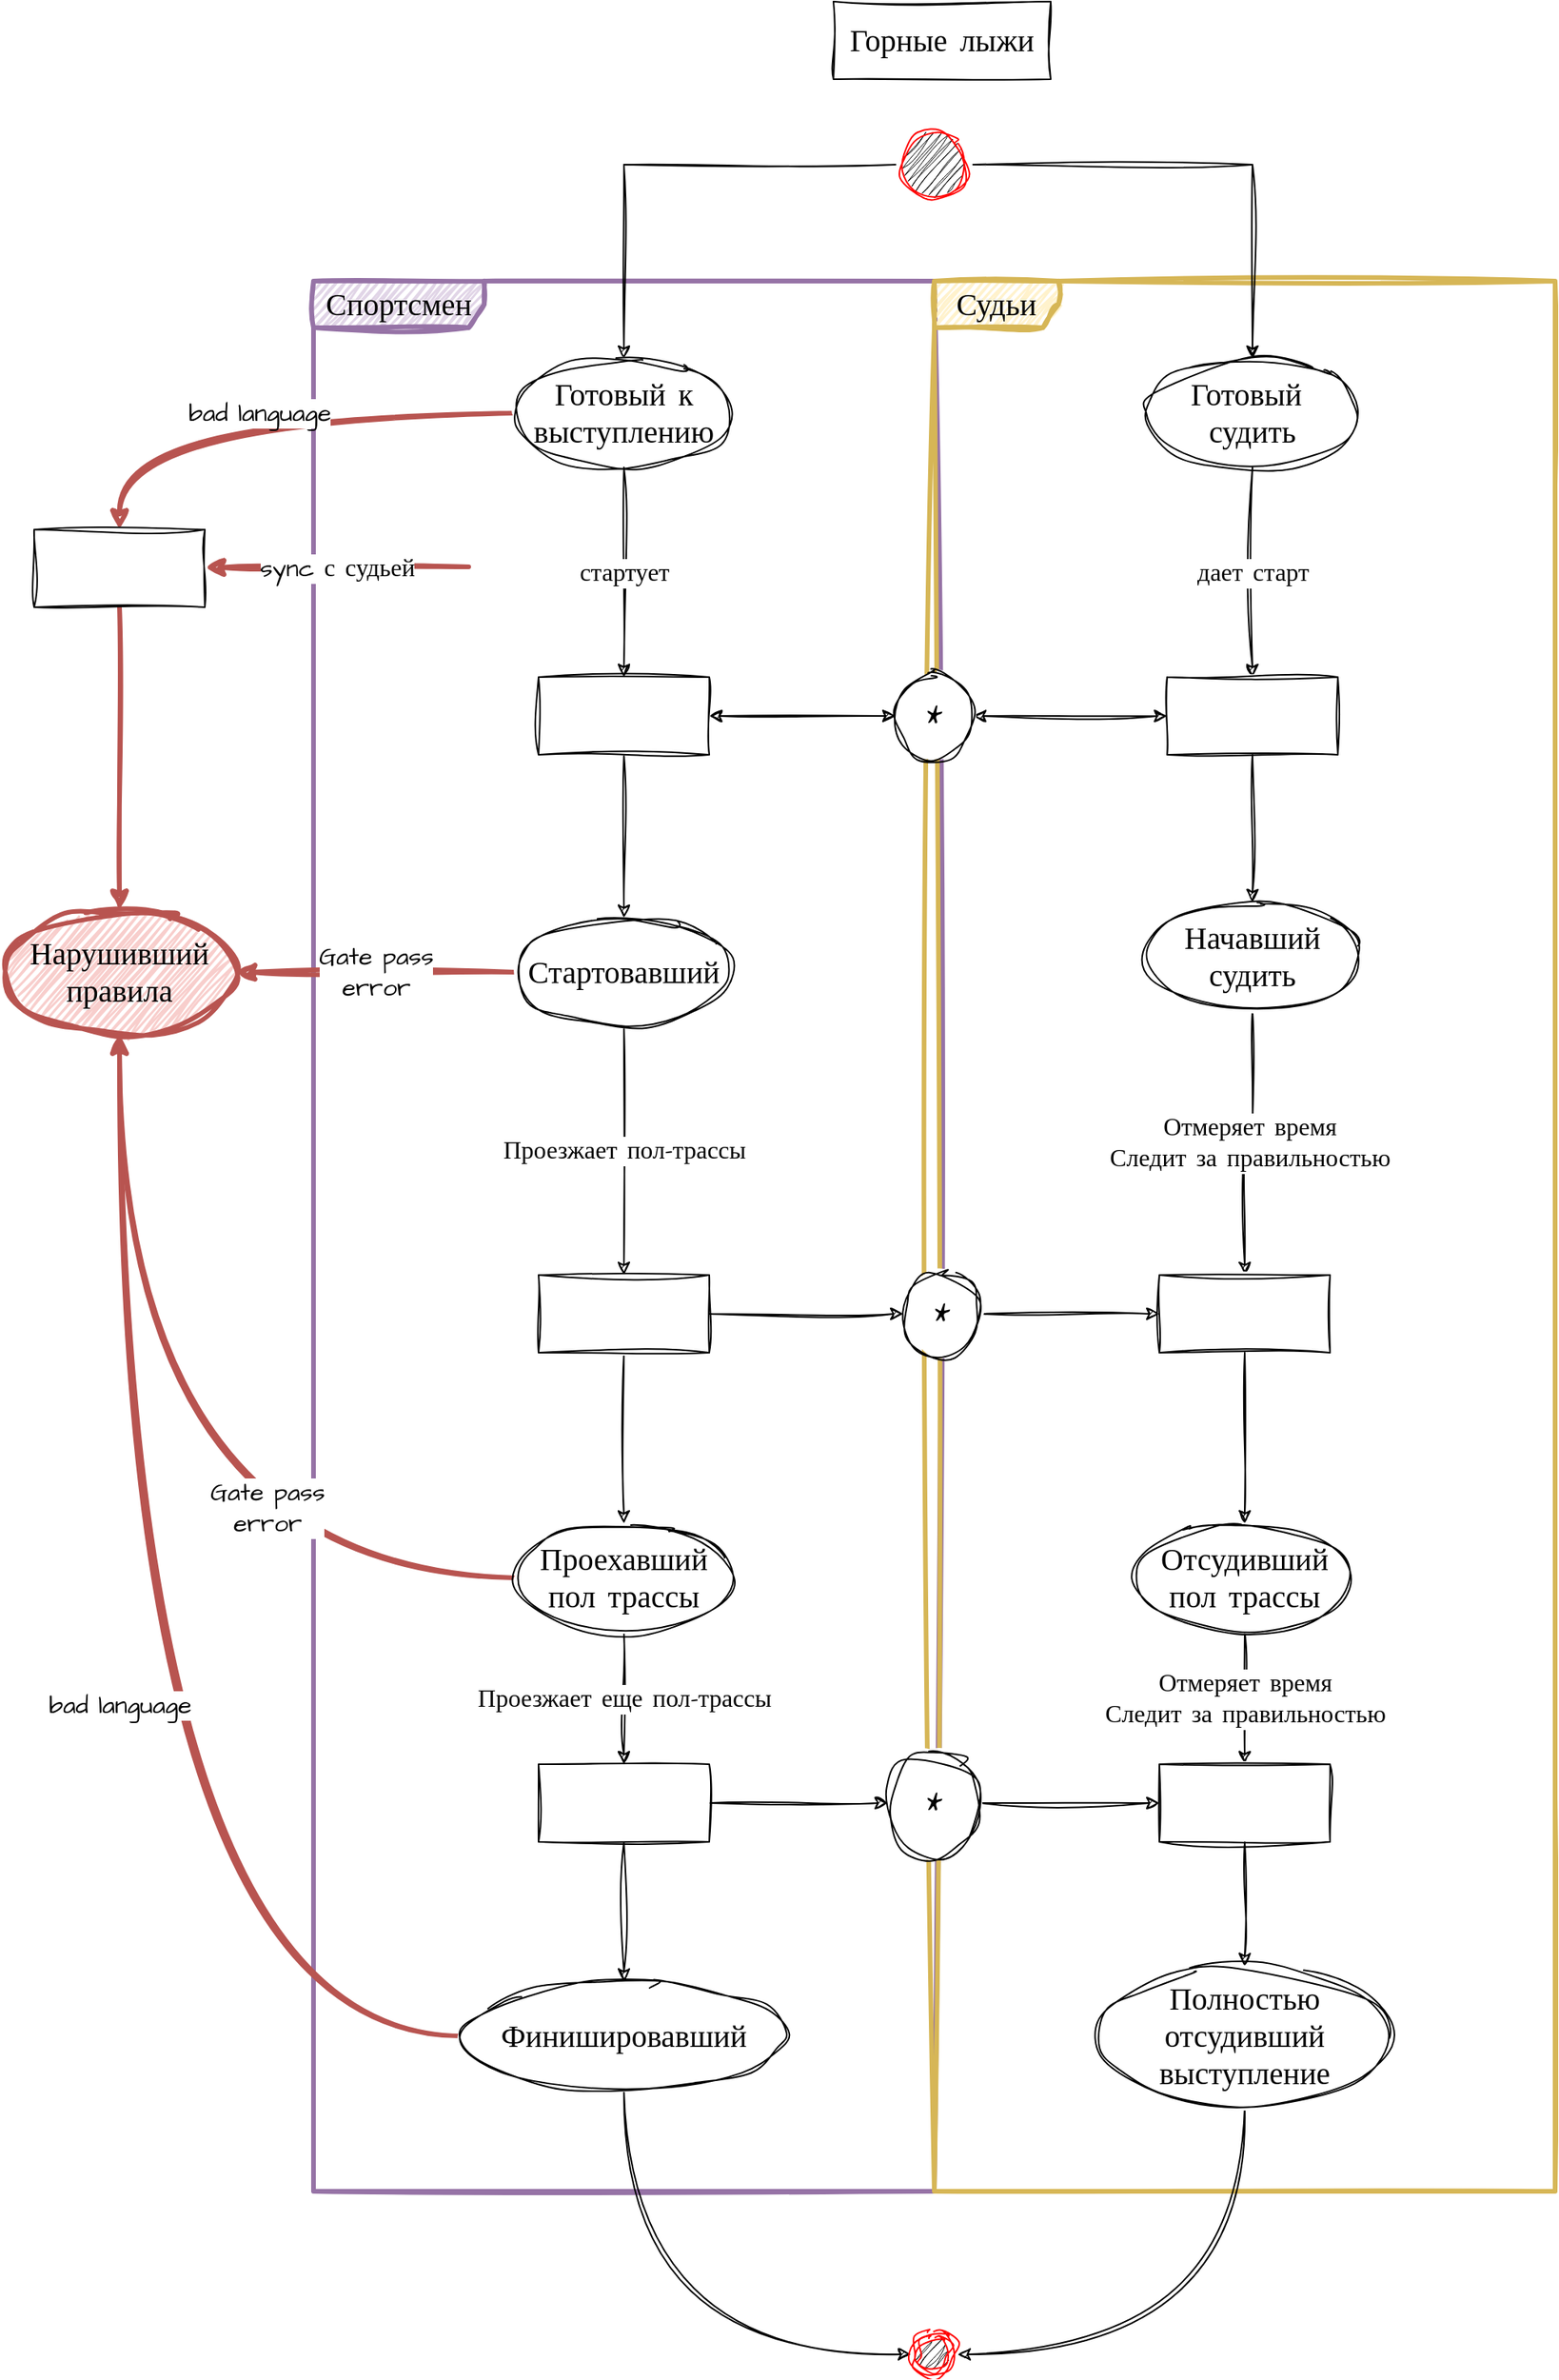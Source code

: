 <mxfile version="21.6.9" type="device">
  <diagram name="Страница — 1" id="s0P83hu7fgKQWp1gKQGr">
    <mxGraphModel dx="2514" dy="2061" grid="1" gridSize="10" guides="1" tooltips="1" connect="1" arrows="1" fold="1" page="1" pageScale="1" pageWidth="827" pageHeight="1169" math="0" shadow="0">
      <root>
        <mxCell id="0" />
        <mxCell id="1" parent="0" />
        <mxCell id="clvegXWYqpBpk_iwqRGX-1" value="Спортсмен" style="shape=umlFrame;whiteSpace=wrap;html=1;pointerEvents=0;sketch=1;hachureGap=4;jiggle=2;curveFitting=1;fontFamily=Architects Daughter;fontSource=https%3A%2F%2Ffonts.googleapis.com%2Fcss%3Ffamily%3DArchitects%2BDaughter;fontSize=20;width=110;height=30;fillColor=#e1d5e7;strokeColor=#9673a6;strokeWidth=3;" vertex="1" parent="1">
          <mxGeometry x="40" y="-280" width="400" height="1230" as="geometry" />
        </mxCell>
        <mxCell id="clvegXWYqpBpk_iwqRGX-2" value="Судьи" style="shape=umlFrame;whiteSpace=wrap;html=1;pointerEvents=0;sketch=1;hachureGap=4;jiggle=2;curveFitting=1;fontFamily=Architects Daughter;fontSource=https%3A%2F%2Ffonts.googleapis.com%2Fcss%3Ffamily%3DArchitects%2BDaughter;fontSize=20;width=80;height=30;fillColor=#fff2cc;strokeColor=#d6b656;strokeWidth=3;" vertex="1" parent="1">
          <mxGeometry x="440" y="-280" width="400" height="1230" as="geometry" />
        </mxCell>
        <mxCell id="clvegXWYqpBpk_iwqRGX-8" value="" style="edgeStyle=orthogonalEdgeStyle;rounded=0;sketch=1;hachureGap=4;jiggle=2;curveFitting=1;orthogonalLoop=1;jettySize=auto;html=1;fontFamily=Architects Daughter;fontSource=https%3A%2F%2Ffonts.googleapis.com%2Fcss%3Ffamily%3DArchitects%2BDaughter;fontSize=16;" edge="1" parent="1" source="clvegXWYqpBpk_iwqRGX-3" target="clvegXWYqpBpk_iwqRGX-5">
          <mxGeometry relative="1" as="geometry">
            <mxPoint x="335" y="-355" as="targetPoint" />
          </mxGeometry>
        </mxCell>
        <mxCell id="clvegXWYqpBpk_iwqRGX-9" value="" style="edgeStyle=orthogonalEdgeStyle;rounded=0;sketch=1;hachureGap=4;jiggle=2;curveFitting=1;orthogonalLoop=1;jettySize=auto;html=1;fontFamily=Architects Daughter;fontSource=https%3A%2F%2Ffonts.googleapis.com%2Fcss%3Ffamily%3DArchitects%2BDaughter;fontSize=16;entryX=0.5;entryY=0;entryDx=0;entryDy=0;" edge="1" parent="1" source="clvegXWYqpBpk_iwqRGX-3" target="clvegXWYqpBpk_iwqRGX-6">
          <mxGeometry relative="1" as="geometry">
            <mxPoint x="545" y="-355" as="targetPoint" />
          </mxGeometry>
        </mxCell>
        <mxCell id="clvegXWYqpBpk_iwqRGX-3" value="" style="ellipse;html=1;shape=startState;fillColor=#000000;strokeColor=#ff0000;sketch=1;hachureGap=4;jiggle=2;curveFitting=1;fontFamily=Architects Daughter;fontSource=https%3A%2F%2Ffonts.googleapis.com%2Fcss%3Ffamily%3DArchitects%2BDaughter;fontSize=20;" vertex="1" parent="1">
          <mxGeometry x="415" y="-380" width="50" height="50" as="geometry" />
        </mxCell>
        <mxCell id="clvegXWYqpBpk_iwqRGX-12" value="Проезжает пол-трассы" style="edgeStyle=orthogonalEdgeStyle;rounded=0;sketch=1;hachureGap=4;jiggle=2;curveFitting=1;orthogonalLoop=1;jettySize=auto;html=1;fontFamily=Architects Daughter;fontSource=https%3A%2F%2Ffonts.googleapis.com%2Fcss%3Ffamily%3DArchitects%2BDaughter;fontSize=16;entryX=0.5;entryY=0;entryDx=0;entryDy=0;" edge="1" parent="1" source="clvegXWYqpBpk_iwqRGX-39" target="clvegXWYqpBpk_iwqRGX-24">
          <mxGeometry relative="1" as="geometry" />
        </mxCell>
        <mxCell id="clvegXWYqpBpk_iwqRGX-50" value="bad language" style="edgeStyle=orthogonalEdgeStyle;rounded=0;sketch=1;hachureGap=4;jiggle=2;curveFitting=1;orthogonalLoop=1;jettySize=auto;html=1;fontFamily=Architects Daughter;fontSource=https%3A%2F%2Ffonts.googleapis.com%2Fcss%3Ffamily%3DArchitects%2BDaughter;fontSize=16;fillColor=#f8cecc;strokeColor=#b85450;strokeWidth=3;curved=1;entryX=0.5;entryY=0;entryDx=0;entryDy=0;" edge="1" parent="1" source="clvegXWYqpBpk_iwqRGX-5" target="clvegXWYqpBpk_iwqRGX-51">
          <mxGeometry relative="1" as="geometry">
            <mxPoint x="90" y="-195" as="targetPoint" />
          </mxGeometry>
        </mxCell>
        <mxCell id="clvegXWYqpBpk_iwqRGX-5" value="Готовый к&lt;br&gt;выступлению" style="ellipse;whiteSpace=wrap;html=1;sketch=1;hachureGap=4;jiggle=2;curveFitting=1;fontFamily=Architects Daughter;fontSource=https%3A%2F%2Ffonts.googleapis.com%2Fcss%3Ffamily%3DArchitects%2BDaughter;fontSize=20;" vertex="1" parent="1">
          <mxGeometry x="170" y="-230" width="140" height="70" as="geometry" />
        </mxCell>
        <mxCell id="clvegXWYqpBpk_iwqRGX-17" value="Отмеряет время&lt;br&gt;Следит за правильностью" style="edgeStyle=orthogonalEdgeStyle;rounded=0;sketch=1;hachureGap=4;jiggle=2;curveFitting=1;orthogonalLoop=1;jettySize=auto;html=1;fontFamily=Architects Daughter;fontSource=https%3A%2F%2Ffonts.googleapis.com%2Fcss%3Ffamily%3DArchitects%2BDaughter;fontSize=16;entryX=0.5;entryY=0;entryDx=0;entryDy=0;" edge="1" parent="1" source="clvegXWYqpBpk_iwqRGX-37" target="clvegXWYqpBpk_iwqRGX-25">
          <mxGeometry relative="1" as="geometry" />
        </mxCell>
        <mxCell id="clvegXWYqpBpk_iwqRGX-6" value="Готовый&amp;nbsp;&lt;br&gt;судить" style="ellipse;whiteSpace=wrap;html=1;sketch=1;hachureGap=4;jiggle=2;curveFitting=1;fontFamily=Architects Daughter;fontSource=https%3A%2F%2Ffonts.googleapis.com%2Fcss%3Ffamily%3DArchitects%2BDaughter;fontSize=20;" vertex="1" parent="1">
          <mxGeometry x="575" y="-230" width="140" height="70" as="geometry" />
        </mxCell>
        <mxCell id="clvegXWYqpBpk_iwqRGX-10" value="Горные лыжи" style="html=1;whiteSpace=wrap;sketch=1;hachureGap=4;jiggle=2;curveFitting=1;fontFamily=Architects Daughter;fontSource=https%3A%2F%2Ffonts.googleapis.com%2Fcss%3Ffamily%3DArchitects%2BDaughter;fontSize=20;" vertex="1" parent="1">
          <mxGeometry x="375" y="-460" width="140" height="50" as="geometry" />
        </mxCell>
        <mxCell id="clvegXWYqpBpk_iwqRGX-15" value="" style="edgeStyle=orthogonalEdgeStyle;rounded=0;sketch=1;hachureGap=4;jiggle=2;curveFitting=1;orthogonalLoop=1;jettySize=auto;html=1;fontFamily=Architects Daughter;fontSource=https%3A%2F%2Ffonts.googleapis.com%2Fcss%3Ffamily%3DArchitects%2BDaughter;fontSize=16;exitX=0.5;exitY=1;exitDx=0;exitDy=0;" edge="1" parent="1" source="clvegXWYqpBpk_iwqRGX-19" target="clvegXWYqpBpk_iwqRGX-13">
          <mxGeometry relative="1" as="geometry">
            <mxPoint x="240" y="766" as="sourcePoint" />
            <mxPoint as="offset" />
          </mxGeometry>
        </mxCell>
        <mxCell id="clvegXWYqpBpk_iwqRGX-21" value="Проезжает еще пол-трассы" style="edgeStyle=orthogonalEdgeStyle;rounded=0;sketch=1;hachureGap=4;jiggle=2;curveFitting=1;orthogonalLoop=1;jettySize=auto;html=1;fontFamily=Architects Daughter;fontSource=https%3A%2F%2Ffonts.googleapis.com%2Fcss%3Ffamily%3DArchitects%2BDaughter;fontSize=16;" edge="1" parent="1" source="clvegXWYqpBpk_iwqRGX-11" target="clvegXWYqpBpk_iwqRGX-19">
          <mxGeometry relative="1" as="geometry" />
        </mxCell>
        <mxCell id="clvegXWYqpBpk_iwqRGX-53" value="Gate pass&lt;br style=&quot;border-color: var(--border-color);&quot;&gt;error" style="edgeStyle=orthogonalEdgeStyle;rounded=0;sketch=1;hachureGap=4;jiggle=2;curveFitting=1;orthogonalLoop=1;jettySize=auto;html=1;fontFamily=Architects Daughter;fontSource=https%3A%2F%2Ffonts.googleapis.com%2Fcss%3Ffamily%3DArchitects%2BDaughter;fontSize=16;entryX=0.5;entryY=1;entryDx=0;entryDy=0;curved=1;fillColor=#f8cecc;strokeColor=#b85450;strokeWidth=3;" edge="1" parent="1" source="clvegXWYqpBpk_iwqRGX-11" target="clvegXWYqpBpk_iwqRGX-49">
          <mxGeometry x="-0.471" y="-45" relative="1" as="geometry">
            <mxPoint x="90" y="555" as="targetPoint" />
            <mxPoint as="offset" />
          </mxGeometry>
        </mxCell>
        <mxCell id="clvegXWYqpBpk_iwqRGX-11" value="Проехавший&lt;br&gt;пол трассы" style="ellipse;whiteSpace=wrap;html=1;sketch=1;hachureGap=4;jiggle=2;curveFitting=1;fontFamily=Architects Daughter;fontSource=https%3A%2F%2Ffonts.googleapis.com%2Fcss%3Ffamily%3DArchitects%2BDaughter;fontSize=20;" vertex="1" parent="1">
          <mxGeometry x="170" y="520" width="140" height="70" as="geometry" />
        </mxCell>
        <mxCell id="clvegXWYqpBpk_iwqRGX-35" value="" style="edgeStyle=orthogonalEdgeStyle;rounded=0;sketch=1;hachureGap=4;jiggle=2;curveFitting=1;orthogonalLoop=1;jettySize=auto;html=1;fontFamily=Architects Daughter;fontSource=https%3A%2F%2Ffonts.googleapis.com%2Fcss%3Ffamily%3DArchitects%2BDaughter;fontSize=16;entryX=0;entryY=0.5;entryDx=0;entryDy=0;curved=1;exitX=0.5;exitY=1;exitDx=0;exitDy=0;" edge="1" parent="1" source="clvegXWYqpBpk_iwqRGX-13" target="clvegXWYqpBpk_iwqRGX-34">
          <mxGeometry relative="1" as="geometry">
            <mxPoint x="240" y="965" as="targetPoint" />
          </mxGeometry>
        </mxCell>
        <mxCell id="clvegXWYqpBpk_iwqRGX-54" value="bad language" style="edgeStyle=orthogonalEdgeStyle;rounded=0;sketch=1;hachureGap=4;jiggle=2;curveFitting=1;orthogonalLoop=1;jettySize=auto;html=1;fontFamily=Architects Daughter;fontSource=https%3A%2F%2Ffonts.googleapis.com%2Fcss%3Ffamily%3DArchitects%2BDaughter;fontSize=16;entryX=0.5;entryY=1;entryDx=0;entryDy=0;curved=1;fillColor=#f8cecc;strokeColor=#b85450;strokeWidth=3;" edge="1" parent="1" source="clvegXWYqpBpk_iwqRGX-13" target="clvegXWYqpBpk_iwqRGX-49">
          <mxGeometry x="0.001" relative="1" as="geometry">
            <mxPoint x="55" y="850" as="targetPoint" />
            <mxPoint as="offset" />
          </mxGeometry>
        </mxCell>
        <mxCell id="clvegXWYqpBpk_iwqRGX-13" value="Финишировавший" style="ellipse;whiteSpace=wrap;html=1;sketch=1;hachureGap=4;jiggle=2;curveFitting=1;fontFamily=Architects Daughter;fontSource=https%3A%2F%2Ffonts.googleapis.com%2Fcss%3Ffamily%3DArchitects%2BDaughter;fontSize=20;" vertex="1" parent="1">
          <mxGeometry x="135" y="815" width="210" height="70" as="geometry" />
        </mxCell>
        <mxCell id="clvegXWYqpBpk_iwqRGX-22" value="Отмеряет время&lt;br style=&quot;border-color: var(--border-color);&quot;&gt;Следит за правильностью" style="edgeStyle=orthogonalEdgeStyle;rounded=0;sketch=1;hachureGap=4;jiggle=2;curveFitting=1;orthogonalLoop=1;jettySize=auto;html=1;fontFamily=Architects Daughter;fontSource=https%3A%2F%2Ffonts.googleapis.com%2Fcss%3Ffamily%3DArchitects%2BDaughter;fontSize=16;" edge="1" parent="1" source="clvegXWYqpBpk_iwqRGX-16" target="clvegXWYqpBpk_iwqRGX-20">
          <mxGeometry relative="1" as="geometry" />
        </mxCell>
        <mxCell id="clvegXWYqpBpk_iwqRGX-16" value="Отсудивший&lt;br&gt;пол трассы" style="ellipse;whiteSpace=wrap;html=1;sketch=1;hachureGap=4;jiggle=2;curveFitting=1;fontFamily=Architects Daughter;fontSource=https%3A%2F%2Ffonts.googleapis.com%2Fcss%3Ffamily%3DArchitects%2BDaughter;fontSize=20;" vertex="1" parent="1">
          <mxGeometry x="570" y="520" width="140" height="70" as="geometry" />
        </mxCell>
        <mxCell id="clvegXWYqpBpk_iwqRGX-36" value="" style="edgeStyle=orthogonalEdgeStyle;rounded=0;sketch=1;hachureGap=4;jiggle=2;curveFitting=1;orthogonalLoop=1;jettySize=auto;html=1;fontFamily=Architects Daughter;fontSource=https%3A%2F%2Ffonts.googleapis.com%2Fcss%3Ffamily%3DArchitects%2BDaughter;fontSize=16;curved=1;entryX=1;entryY=0.5;entryDx=0;entryDy=0;exitX=0.5;exitY=1;exitDx=0;exitDy=0;" edge="1" parent="1" source="clvegXWYqpBpk_iwqRGX-18" target="clvegXWYqpBpk_iwqRGX-34">
          <mxGeometry relative="1" as="geometry">
            <mxPoint x="640" y="975" as="targetPoint" />
          </mxGeometry>
        </mxCell>
        <mxCell id="clvegXWYqpBpk_iwqRGX-18" value="Полностью отсудивший выступление" style="ellipse;whiteSpace=wrap;html=1;sketch=1;hachureGap=4;jiggle=2;curveFitting=1;fontFamily=Architects Daughter;fontSource=https%3A%2F%2Ffonts.googleapis.com%2Fcss%3Ffamily%3DArchitects%2BDaughter;fontSize=20;" vertex="1" parent="1">
          <mxGeometry x="545" y="805" width="190" height="90" as="geometry" />
        </mxCell>
        <mxCell id="clvegXWYqpBpk_iwqRGX-32" value="" style="edgeStyle=orthogonalEdgeStyle;rounded=0;sketch=1;hachureGap=4;jiggle=2;curveFitting=1;orthogonalLoop=1;jettySize=auto;html=1;fontFamily=Architects Daughter;fontSource=https%3A%2F%2Ffonts.googleapis.com%2Fcss%3Ffamily%3DArchitects%2BDaughter;fontSize=16;" edge="1" parent="1" source="clvegXWYqpBpk_iwqRGX-19" target="clvegXWYqpBpk_iwqRGX-31">
          <mxGeometry relative="1" as="geometry" />
        </mxCell>
        <mxCell id="clvegXWYqpBpk_iwqRGX-19" value="" style="html=1;whiteSpace=wrap;sketch=1;hachureGap=4;jiggle=2;curveFitting=1;fontFamily=Architects Daughter;fontSource=https%3A%2F%2Ffonts.googleapis.com%2Fcss%3Ffamily%3DArchitects%2BDaughter;fontSize=20;" vertex="1" parent="1">
          <mxGeometry x="185" y="675" width="110" height="50" as="geometry" />
        </mxCell>
        <mxCell id="clvegXWYqpBpk_iwqRGX-23" value="" style="edgeStyle=orthogonalEdgeStyle;rounded=0;sketch=1;hachureGap=4;jiggle=2;curveFitting=1;orthogonalLoop=1;jettySize=auto;html=1;fontFamily=Architects Daughter;fontSource=https%3A%2F%2Ffonts.googleapis.com%2Fcss%3Ffamily%3DArchitects%2BDaughter;fontSize=16;" edge="1" parent="1" source="clvegXWYqpBpk_iwqRGX-20" target="clvegXWYqpBpk_iwqRGX-18">
          <mxGeometry relative="1" as="geometry" />
        </mxCell>
        <mxCell id="clvegXWYqpBpk_iwqRGX-20" value="" style="html=1;whiteSpace=wrap;sketch=1;hachureGap=4;jiggle=2;curveFitting=1;fontFamily=Architects Daughter;fontSource=https%3A%2F%2Ffonts.googleapis.com%2Fcss%3Ffamily%3DArchitects%2BDaughter;fontSize=20;" vertex="1" parent="1">
          <mxGeometry x="585" y="675" width="110" height="50" as="geometry" />
        </mxCell>
        <mxCell id="clvegXWYqpBpk_iwqRGX-26" value="" style="edgeStyle=orthogonalEdgeStyle;rounded=0;sketch=1;hachureGap=4;jiggle=2;curveFitting=1;orthogonalLoop=1;jettySize=auto;html=1;fontFamily=Architects Daughter;fontSource=https%3A%2F%2Ffonts.googleapis.com%2Fcss%3Ffamily%3DArchitects%2BDaughter;fontSize=16;" edge="1" parent="1" source="clvegXWYqpBpk_iwqRGX-24" target="clvegXWYqpBpk_iwqRGX-11">
          <mxGeometry relative="1" as="geometry" />
        </mxCell>
        <mxCell id="clvegXWYqpBpk_iwqRGX-29" value="" style="edgeStyle=orthogonalEdgeStyle;rounded=0;sketch=1;hachureGap=4;jiggle=2;curveFitting=1;orthogonalLoop=1;jettySize=auto;html=1;fontFamily=Architects Daughter;fontSource=https%3A%2F%2Ffonts.googleapis.com%2Fcss%3Ffamily%3DArchitects%2BDaughter;fontSize=16;" edge="1" parent="1" source="clvegXWYqpBpk_iwqRGX-24" target="clvegXWYqpBpk_iwqRGX-28">
          <mxGeometry relative="1" as="geometry" />
        </mxCell>
        <mxCell id="clvegXWYqpBpk_iwqRGX-24" value="" style="html=1;whiteSpace=wrap;sketch=1;hachureGap=4;jiggle=2;curveFitting=1;fontFamily=Architects Daughter;fontSource=https%3A%2F%2Ffonts.googleapis.com%2Fcss%3Ffamily%3DArchitects%2BDaughter;fontSize=20;" vertex="1" parent="1">
          <mxGeometry x="185" y="360" width="110" height="50" as="geometry" />
        </mxCell>
        <mxCell id="clvegXWYqpBpk_iwqRGX-27" value="" style="edgeStyle=orthogonalEdgeStyle;rounded=0;sketch=1;hachureGap=4;jiggle=2;curveFitting=1;orthogonalLoop=1;jettySize=auto;html=1;fontFamily=Architects Daughter;fontSource=https%3A%2F%2Ffonts.googleapis.com%2Fcss%3Ffamily%3DArchitects%2BDaughter;fontSize=16;" edge="1" parent="1" source="clvegXWYqpBpk_iwqRGX-25" target="clvegXWYqpBpk_iwqRGX-16">
          <mxGeometry relative="1" as="geometry" />
        </mxCell>
        <mxCell id="clvegXWYqpBpk_iwqRGX-25" value="" style="html=1;whiteSpace=wrap;sketch=1;hachureGap=4;jiggle=2;curveFitting=1;fontFamily=Architects Daughter;fontSource=https%3A%2F%2Ffonts.googleapis.com%2Fcss%3Ffamily%3DArchitects%2BDaughter;fontSize=20;" vertex="1" parent="1">
          <mxGeometry x="585" y="360" width="110" height="50" as="geometry" />
        </mxCell>
        <mxCell id="clvegXWYqpBpk_iwqRGX-30" value="" style="edgeStyle=orthogonalEdgeStyle;rounded=0;sketch=1;hachureGap=4;jiggle=2;curveFitting=1;orthogonalLoop=1;jettySize=auto;html=1;fontFamily=Architects Daughter;fontSource=https%3A%2F%2Ffonts.googleapis.com%2Fcss%3Ffamily%3DArchitects%2BDaughter;fontSize=16;" edge="1" parent="1" source="clvegXWYqpBpk_iwqRGX-28" target="clvegXWYqpBpk_iwqRGX-25">
          <mxGeometry relative="1" as="geometry" />
        </mxCell>
        <mxCell id="clvegXWYqpBpk_iwqRGX-28" value="*" style="ellipse;whiteSpace=wrap;html=1;fontSize=20;fontFamily=Architects Daughter;sketch=1;hachureGap=4;jiggle=2;curveFitting=1;fontSource=https%3A%2F%2Ffonts.googleapis.com%2Fcss%3Ffamily%3DArchitects%2BDaughter;" vertex="1" parent="1">
          <mxGeometry x="420" y="357.5" width="50" height="55" as="geometry" />
        </mxCell>
        <mxCell id="clvegXWYqpBpk_iwqRGX-33" value="" style="edgeStyle=orthogonalEdgeStyle;rounded=0;sketch=1;hachureGap=4;jiggle=2;curveFitting=1;orthogonalLoop=1;jettySize=auto;html=1;fontFamily=Architects Daughter;fontSource=https%3A%2F%2Ffonts.googleapis.com%2Fcss%3Ffamily%3DArchitects%2BDaughter;fontSize=16;" edge="1" parent="1" source="clvegXWYqpBpk_iwqRGX-31" target="clvegXWYqpBpk_iwqRGX-20">
          <mxGeometry relative="1" as="geometry" />
        </mxCell>
        <mxCell id="clvegXWYqpBpk_iwqRGX-31" value="*" style="ellipse;whiteSpace=wrap;html=1;fontSize=20;fontFamily=Architects Daughter;sketch=1;hachureGap=4;jiggle=2;curveFitting=1;fontSource=https%3A%2F%2Ffonts.googleapis.com%2Fcss%3Ffamily%3DArchitects%2BDaughter;" vertex="1" parent="1">
          <mxGeometry x="410" y="665" width="60" height="70" as="geometry" />
        </mxCell>
        <mxCell id="clvegXWYqpBpk_iwqRGX-34" value="" style="ellipse;html=1;shape=endState;fillColor=#000000;strokeColor=#ff0000;sketch=1;hachureGap=4;jiggle=2;curveFitting=1;fontFamily=Architects Daughter;fontSource=https%3A%2F%2Ffonts.googleapis.com%2Fcss%3Ffamily%3DArchitects%2BDaughter;fontSize=20;" vertex="1" parent="1">
          <mxGeometry x="425" y="1040" width="30" height="30" as="geometry" />
        </mxCell>
        <mxCell id="clvegXWYqpBpk_iwqRGX-38" value="дает старт" style="edgeStyle=orthogonalEdgeStyle;rounded=0;sketch=1;hachureGap=4;jiggle=2;curveFitting=1;orthogonalLoop=1;jettySize=auto;html=1;fontFamily=Architects Daughter;fontSource=https%3A%2F%2Ffonts.googleapis.com%2Fcss%3Ffamily%3DArchitects%2BDaughter;fontSize=16;entryX=0.5;entryY=0;entryDx=0;entryDy=0;" edge="1" parent="1" source="clvegXWYqpBpk_iwqRGX-6" target="clvegXWYqpBpk_iwqRGX-43">
          <mxGeometry relative="1" as="geometry">
            <mxPoint x="645" y="-10" as="sourcePoint" />
            <mxPoint x="640" y="360" as="targetPoint" />
          </mxGeometry>
        </mxCell>
        <mxCell id="clvegXWYqpBpk_iwqRGX-37" value="Начавший судить" style="ellipse;whiteSpace=wrap;html=1;sketch=1;hachureGap=4;jiggle=2;curveFitting=1;fontFamily=Architects Daughter;fontSource=https%3A%2F%2Ffonts.googleapis.com%2Fcss%3Ffamily%3DArchitects%2BDaughter;fontSize=20;" vertex="1" parent="1">
          <mxGeometry x="575" y="120" width="140" height="70" as="geometry" />
        </mxCell>
        <mxCell id="clvegXWYqpBpk_iwqRGX-40" value="стартует" style="edgeStyle=orthogonalEdgeStyle;rounded=0;sketch=1;hachureGap=4;jiggle=2;curveFitting=1;orthogonalLoop=1;jettySize=auto;html=1;fontFamily=Architects Daughter;fontSource=https%3A%2F%2Ffonts.googleapis.com%2Fcss%3Ffamily%3DArchitects%2BDaughter;fontSize=16;entryX=0.5;entryY=0;entryDx=0;entryDy=0;" edge="1" parent="1" source="clvegXWYqpBpk_iwqRGX-5" target="clvegXWYqpBpk_iwqRGX-42">
          <mxGeometry relative="1" as="geometry">
            <mxPoint x="245" y="-10" as="sourcePoint" />
            <mxPoint x="240" y="360" as="targetPoint" />
          </mxGeometry>
        </mxCell>
        <mxCell id="clvegXWYqpBpk_iwqRGX-52" value="Gate pass&lt;br&gt;error" style="edgeStyle=orthogonalEdgeStyle;rounded=0;sketch=1;hachureGap=4;jiggle=2;curveFitting=1;orthogonalLoop=1;jettySize=auto;html=1;fontFamily=Architects Daughter;fontSource=https%3A%2F%2Ffonts.googleapis.com%2Fcss%3Ffamily%3DArchitects%2BDaughter;fontSize=16;entryX=1;entryY=0.5;entryDx=0;entryDy=0;fillColor=#f8cecc;strokeColor=#b85450;strokeWidth=3;" edge="1" parent="1" source="clvegXWYqpBpk_iwqRGX-39" target="clvegXWYqpBpk_iwqRGX-49">
          <mxGeometry relative="1" as="geometry">
            <mxPoint x="90" y="165" as="targetPoint" />
          </mxGeometry>
        </mxCell>
        <mxCell id="clvegXWYqpBpk_iwqRGX-39" value="Стартовавший" style="ellipse;whiteSpace=wrap;html=1;sketch=1;hachureGap=4;jiggle=2;curveFitting=1;fontFamily=Architects Daughter;fontSource=https%3A%2F%2Ffonts.googleapis.com%2Fcss%3Ffamily%3DArchitects%2BDaughter;fontSize=20;" vertex="1" parent="1">
          <mxGeometry x="170" y="130" width="140" height="70" as="geometry" />
        </mxCell>
        <mxCell id="clvegXWYqpBpk_iwqRGX-41" value="" style="edgeStyle=orthogonalEdgeStyle;rounded=0;sketch=1;hachureGap=4;jiggle=2;curveFitting=1;orthogonalLoop=1;jettySize=auto;html=1;fontFamily=Architects Daughter;fontSource=https%3A%2F%2Ffonts.googleapis.com%2Fcss%3Ffamily%3DArchitects%2BDaughter;fontSize=16;startArrow=classic;startFill=1;" edge="1" parent="1" source="clvegXWYqpBpk_iwqRGX-42" target="clvegXWYqpBpk_iwqRGX-45">
          <mxGeometry relative="1" as="geometry" />
        </mxCell>
        <mxCell id="clvegXWYqpBpk_iwqRGX-46" value="" style="edgeStyle=orthogonalEdgeStyle;rounded=0;sketch=1;hachureGap=4;jiggle=2;curveFitting=1;orthogonalLoop=1;jettySize=auto;html=1;fontFamily=Architects Daughter;fontSource=https%3A%2F%2Ffonts.googleapis.com%2Fcss%3Ffamily%3DArchitects%2BDaughter;fontSize=16;" edge="1" parent="1" source="clvegXWYqpBpk_iwqRGX-42" target="clvegXWYqpBpk_iwqRGX-39">
          <mxGeometry relative="1" as="geometry" />
        </mxCell>
        <mxCell id="clvegXWYqpBpk_iwqRGX-42" value="" style="html=1;whiteSpace=wrap;sketch=1;hachureGap=4;jiggle=2;curveFitting=1;fontFamily=Architects Daughter;fontSource=https%3A%2F%2Ffonts.googleapis.com%2Fcss%3Ffamily%3DArchitects%2BDaughter;fontSize=20;" vertex="1" parent="1">
          <mxGeometry x="185" y="-25" width="110" height="50" as="geometry" />
        </mxCell>
        <mxCell id="clvegXWYqpBpk_iwqRGX-47" value="" style="edgeStyle=orthogonalEdgeStyle;rounded=0;sketch=1;hachureGap=4;jiggle=2;curveFitting=1;orthogonalLoop=1;jettySize=auto;html=1;fontFamily=Architects Daughter;fontSource=https%3A%2F%2Ffonts.googleapis.com%2Fcss%3Ffamily%3DArchitects%2BDaughter;fontSize=16;" edge="1" parent="1" source="clvegXWYqpBpk_iwqRGX-43" target="clvegXWYqpBpk_iwqRGX-37">
          <mxGeometry relative="1" as="geometry" />
        </mxCell>
        <mxCell id="clvegXWYqpBpk_iwqRGX-43" value="" style="html=1;whiteSpace=wrap;sketch=1;hachureGap=4;jiggle=2;curveFitting=1;fontFamily=Architects Daughter;fontSource=https%3A%2F%2Ffonts.googleapis.com%2Fcss%3Ffamily%3DArchitects%2BDaughter;fontSize=20;" vertex="1" parent="1">
          <mxGeometry x="590" y="-25" width="110" height="50" as="geometry" />
        </mxCell>
        <mxCell id="clvegXWYqpBpk_iwqRGX-44" value="" style="edgeStyle=orthogonalEdgeStyle;rounded=0;sketch=1;hachureGap=4;jiggle=2;curveFitting=1;orthogonalLoop=1;jettySize=auto;html=1;fontFamily=Architects Daughter;fontSource=https%3A%2F%2Ffonts.googleapis.com%2Fcss%3Ffamily%3DArchitects%2BDaughter;fontSize=16;startArrow=classic;startFill=1;" edge="1" parent="1" source="clvegXWYqpBpk_iwqRGX-45" target="clvegXWYqpBpk_iwqRGX-43">
          <mxGeometry relative="1" as="geometry" />
        </mxCell>
        <mxCell id="clvegXWYqpBpk_iwqRGX-45" value="*" style="ellipse;whiteSpace=wrap;html=1;fontSize=20;fontFamily=Architects Daughter;sketch=1;hachureGap=4;jiggle=2;curveFitting=1;fontSource=https%3A%2F%2Ffonts.googleapis.com%2Fcss%3Ffamily%3DArchitects%2BDaughter;" vertex="1" parent="1">
          <mxGeometry x="415" y="-27.5" width="50" height="55" as="geometry" />
        </mxCell>
        <mxCell id="clvegXWYqpBpk_iwqRGX-49" value="Нарушивший&lt;br&gt;правила" style="ellipse;whiteSpace=wrap;html=1;sketch=1;hachureGap=4;jiggle=2;curveFitting=1;fontFamily=Architects Daughter;fontSource=https%3A%2F%2Ffonts.googleapis.com%2Fcss%3Ffamily%3DArchitects%2BDaughter;fontSize=20;fillColor=#f8cecc;strokeColor=#b85450;strokeWidth=3;" vertex="1" parent="1">
          <mxGeometry x="-160" y="125" width="150" height="80" as="geometry" />
        </mxCell>
        <mxCell id="clvegXWYqpBpk_iwqRGX-56" value="" style="edgeStyle=orthogonalEdgeStyle;rounded=0;sketch=1;hachureGap=4;jiggle=2;curveFitting=1;orthogonalLoop=1;jettySize=auto;html=1;fontFamily=Architects Daughter;fontSource=https%3A%2F%2Ffonts.googleapis.com%2Fcss%3Ffamily%3DArchitects%2BDaughter;fontSize=16;entryX=0.5;entryY=0;entryDx=0;entryDy=0;fillColor=#f8cecc;strokeColor=#b85450;strokeWidth=3;" edge="1" parent="1" source="clvegXWYqpBpk_iwqRGX-51" target="clvegXWYqpBpk_iwqRGX-49">
          <mxGeometry relative="1" as="geometry">
            <mxPoint x="-85" y="10" as="targetPoint" />
          </mxGeometry>
        </mxCell>
        <mxCell id="clvegXWYqpBpk_iwqRGX-51" value="" style="html=1;whiteSpace=wrap;sketch=1;hachureGap=4;jiggle=2;curveFitting=1;fontFamily=Architects Daughter;fontSource=https%3A%2F%2Ffonts.googleapis.com%2Fcss%3Ffamily%3DArchitects%2BDaughter;fontSize=20;" vertex="1" parent="1">
          <mxGeometry x="-140" y="-120" width="110" height="50" as="geometry" />
        </mxCell>
        <mxCell id="clvegXWYqpBpk_iwqRGX-55" value="sync с судьей" style="edgeStyle=orthogonalEdgeStyle;rounded=0;sketch=1;hachureGap=4;jiggle=2;curveFitting=1;orthogonalLoop=1;jettySize=auto;html=1;fontFamily=Architects Daughter;fontSource=https%3A%2F%2Ffonts.googleapis.com%2Fcss%3Ffamily%3DArchitects%2BDaughter;fontSize=16;entryX=1;entryY=0.5;entryDx=0;entryDy=0;fillColor=#f8cecc;strokeColor=#b85450;strokeWidth=3;" edge="1" parent="1">
          <mxGeometry relative="1" as="geometry">
            <mxPoint x="-30" y="-95.59" as="targetPoint" />
            <mxPoint x="140" y="-96" as="sourcePoint" />
          </mxGeometry>
        </mxCell>
      </root>
    </mxGraphModel>
  </diagram>
</mxfile>
